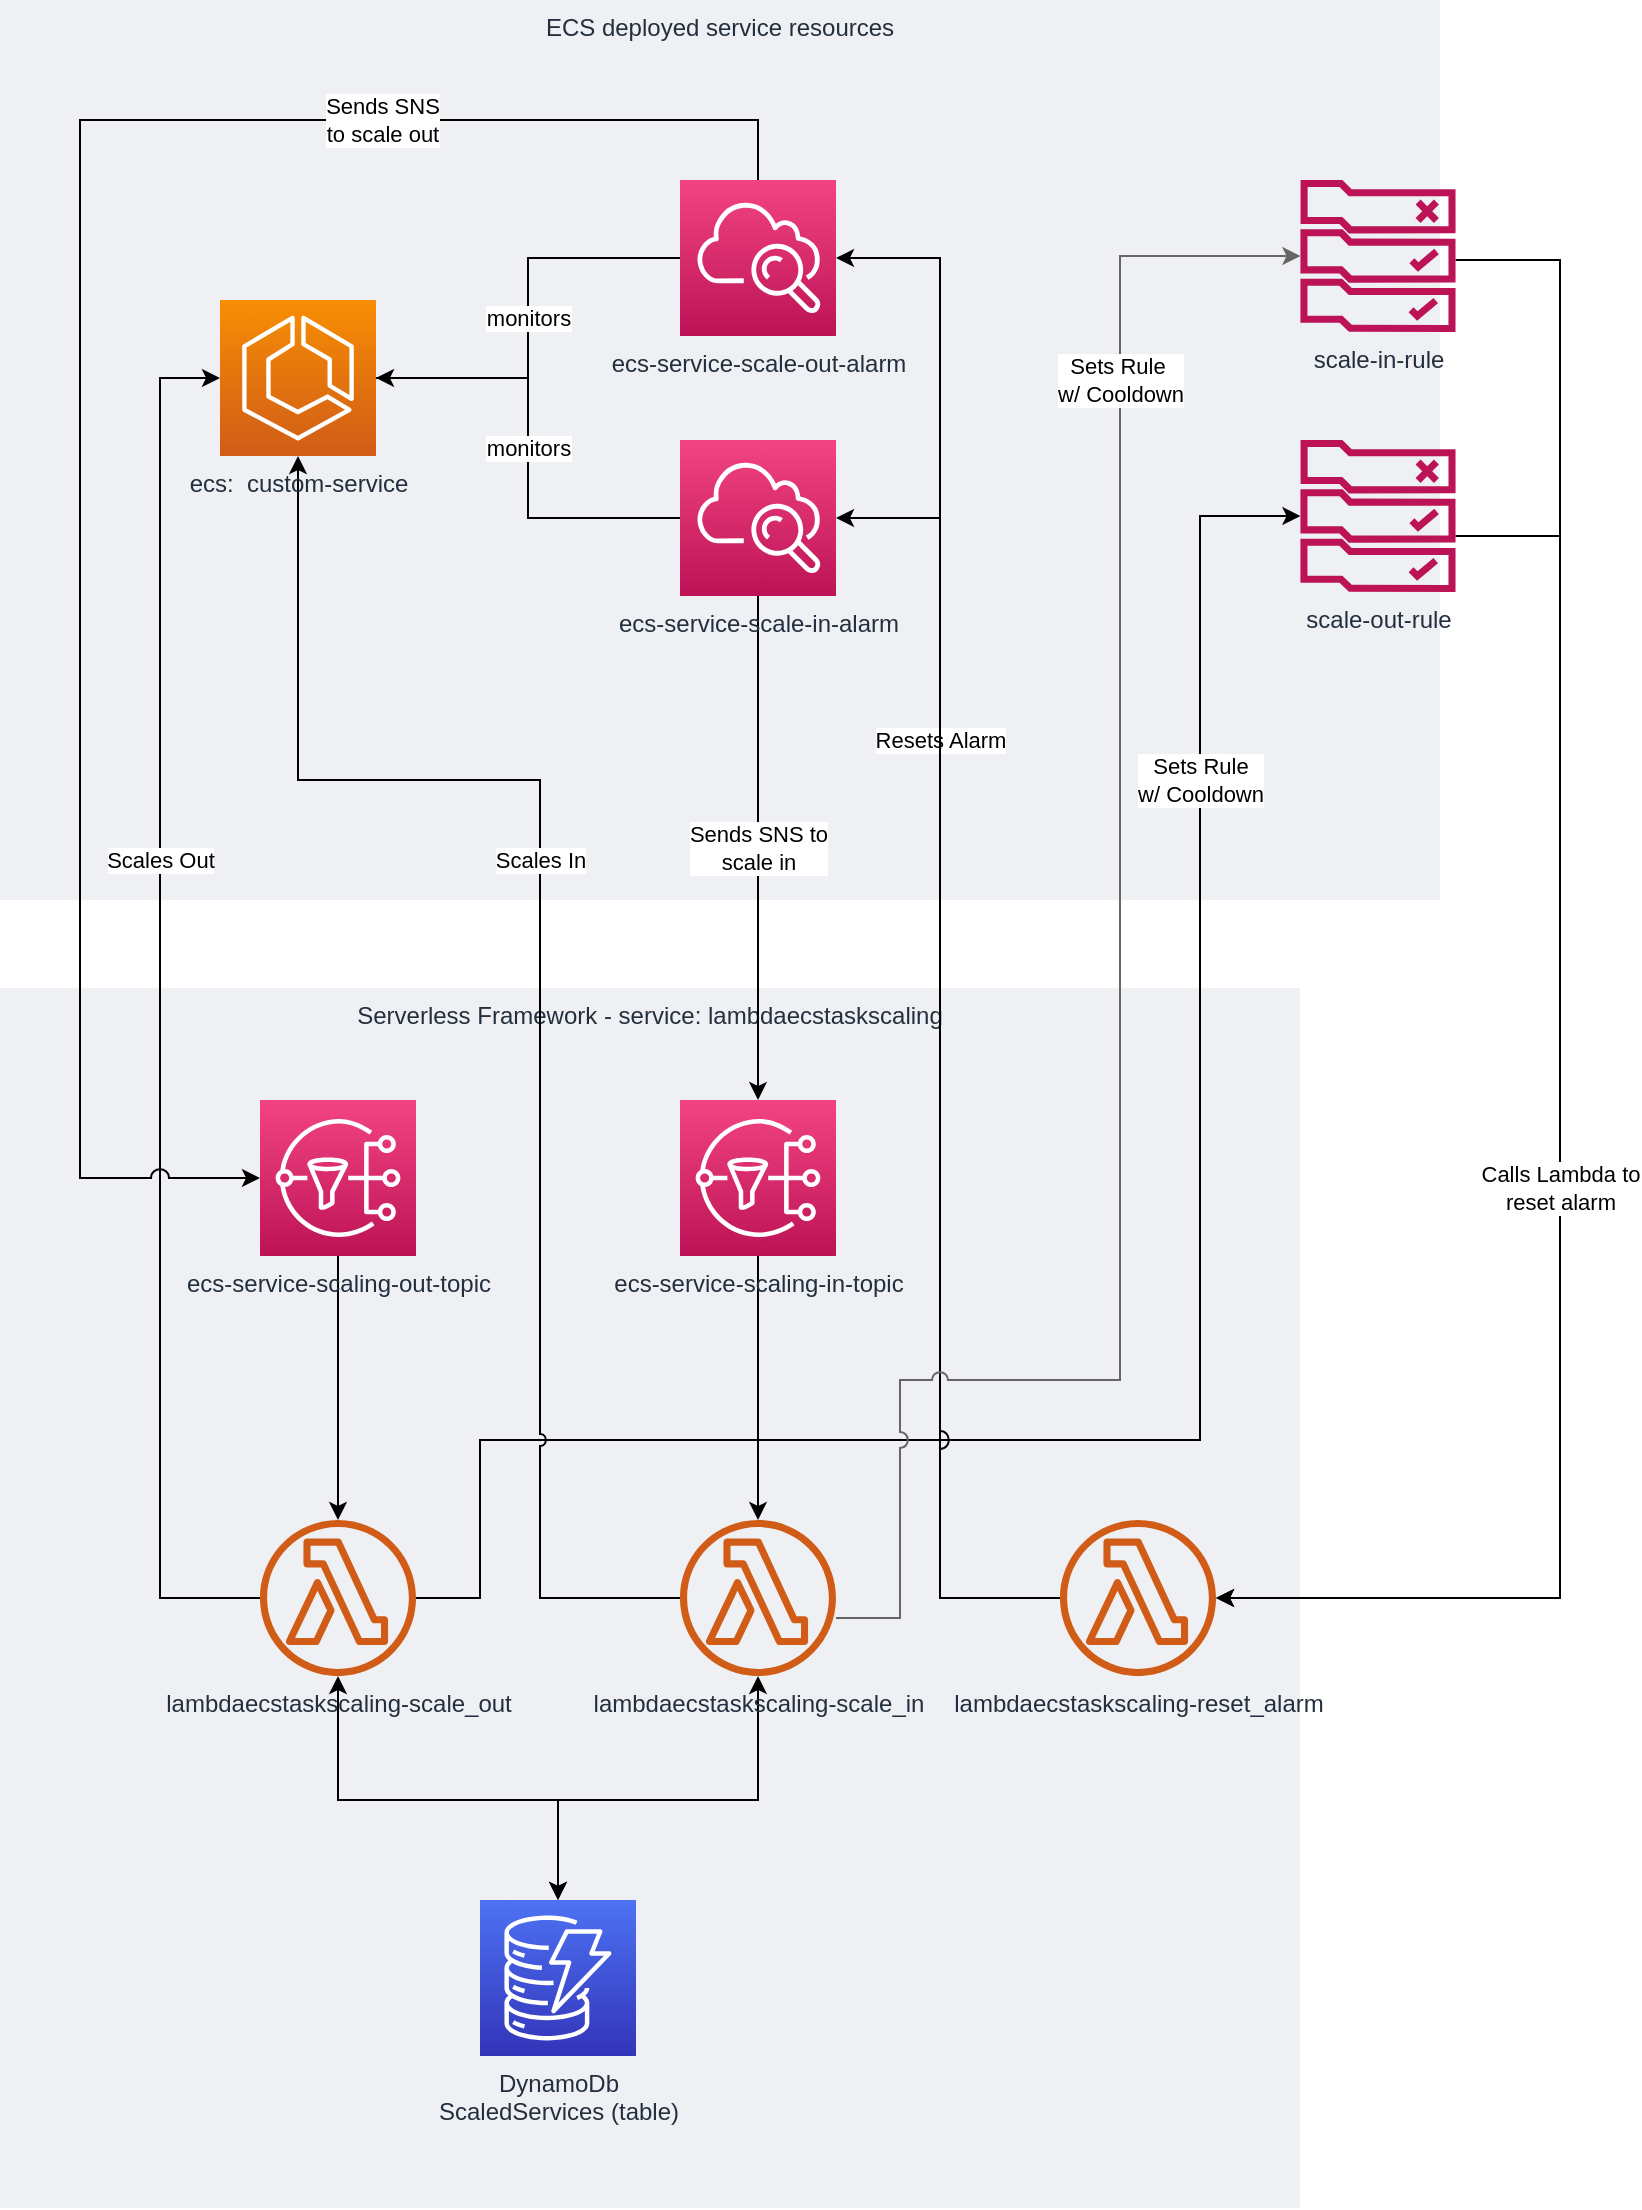 <mxfile version="13.0.1"><diagram id="CcdzSehcMOeYZtbGbCeb" name="Page-1"><mxGraphModel dx="1967" dy="1859" grid="1" gridSize="10" guides="1" tooltips="1" connect="1" arrows="1" fold="1" page="1" pageScale="1" pageWidth="850" pageHeight="1100" math="0" shadow="0"><root><mxCell id="0"/><mxCell id="1" parent="0"/><mxCell id="ervp1usJvgxnQ1bxPl0c-47" value="ECS deployed service resources" style="fillColor=#EFF0F3;strokeColor=none;dashed=0;verticalAlign=top;fontStyle=0;fontColor=#232F3D;" vertex="1" parent="1"><mxGeometry x="-90" y="-620" width="720" height="450" as="geometry"/></mxCell><mxCell id="ervp1usJvgxnQ1bxPl0c-11" value="Serverless Framework - service: lambdaecstaskscaling" style="fillColor=#EFF0F3;strokeColor=none;dashed=0;verticalAlign=top;fontStyle=0;fontColor=#232F3D;perimeterSpacing=1;" vertex="1" parent="1"><mxGeometry x="-90" y="-126" width="650" height="610" as="geometry"/></mxCell><mxCell id="ervp1usJvgxnQ1bxPl0c-10" style="edgeStyle=orthogonalEdgeStyle;rounded=0;orthogonalLoop=1;jettySize=auto;html=1;startArrow=classic;startFill=1;" edge="1" parent="1" source="ervp1usJvgxnQ1bxPl0c-1" target="ervp1usJvgxnQ1bxPl0c-8"><mxGeometry relative="1" as="geometry"><Array as="points"><mxPoint x="79" y="280"/><mxPoint x="189" y="280"/></Array></mxGeometry></mxCell><mxCell id="ervp1usJvgxnQ1bxPl0c-28" value="Scales Out" style="edgeStyle=orthogonalEdgeStyle;rounded=0;orthogonalLoop=1;jettySize=auto;html=1;startArrow=none;startFill=0;endArrow=classic;endFill=1;strokeColor=#000000;" edge="1" parent="1" source="ervp1usJvgxnQ1bxPl0c-1" target="ervp1usJvgxnQ1bxPl0c-12"><mxGeometry x="0.214" relative="1" as="geometry"><Array as="points"><mxPoint x="-10" y="179"/><mxPoint x="-10" y="-431"/></Array><mxPoint as="offset"/></mxGeometry></mxCell><mxCell id="ervp1usJvgxnQ1bxPl0c-35" value="Sets Rule&lt;br&gt;w/ Cooldown" style="edgeStyle=orthogonalEdgeStyle;rounded=0;jumpStyle=arc;jumpSize=8;orthogonalLoop=1;jettySize=auto;html=1;startArrow=none;startFill=0;endArrow=classic;endFill=1;strokeColor=#000000;" edge="1" parent="1" source="ervp1usJvgxnQ1bxPl0c-1" target="ervp1usJvgxnQ1bxPl0c-23"><mxGeometry x="0.63" relative="1" as="geometry"><Array as="points"><mxPoint x="150" y="179"/><mxPoint x="150" y="100"/><mxPoint x="510" y="100"/><mxPoint x="510" y="-362"/></Array><mxPoint as="offset"/></mxGeometry></mxCell><mxCell id="ervp1usJvgxnQ1bxPl0c-1" value="lambdaecstaskscaling-scale_out" style="outlineConnect=0;fontColor=#232F3E;gradientColor=none;fillColor=#D05C17;strokeColor=none;dashed=0;verticalLabelPosition=bottom;verticalAlign=top;align=center;html=1;fontSize=12;fontStyle=0;aspect=fixed;pointerEvents=1;shape=mxgraph.aws4.lambda_function;" vertex="1" parent="1"><mxGeometry x="40" y="140" width="78" height="78" as="geometry"/></mxCell><mxCell id="ervp1usJvgxnQ1bxPl0c-9" style="edgeStyle=orthogonalEdgeStyle;rounded=0;orthogonalLoop=1;jettySize=auto;html=1;strokeColor=#000000;endArrow=classic;endFill=1;startArrow=classic;startFill=1;" edge="1" parent="1" source="ervp1usJvgxnQ1bxPl0c-2" target="ervp1usJvgxnQ1bxPl0c-8"><mxGeometry relative="1" as="geometry"><Array as="points"><mxPoint x="289" y="280"/><mxPoint x="189" y="280"/></Array></mxGeometry></mxCell><mxCell id="ervp1usJvgxnQ1bxPl0c-31" value="Scales In" style="edgeStyle=orthogonalEdgeStyle;rounded=0;orthogonalLoop=1;jettySize=auto;html=1;startArrow=none;startFill=0;endArrow=classic;endFill=1;strokeColor=#000000;jumpStyle=arc;" edge="1" parent="1" source="ervp1usJvgxnQ1bxPl0c-2" target="ervp1usJvgxnQ1bxPl0c-12"><mxGeometry x="0.152" relative="1" as="geometry"><Array as="points"><mxPoint x="180" y="179"/><mxPoint x="180" y="-230"/><mxPoint x="59" y="-230"/></Array><mxPoint as="offset"/></mxGeometry></mxCell><mxCell id="ervp1usJvgxnQ1bxPl0c-2" value="&lt;span style=&quot;font-family: &amp;#34;helvetica&amp;#34; ; font-size: 12px ; font-style: normal ; font-weight: 400 ; letter-spacing: normal ; text-align: center ; text-indent: 0px ; text-transform: none ; word-spacing: 0px ; float: none ; display: inline&quot;&gt;lambdaecstaskscaling-scale_in&lt;/span&gt;" style="outlineConnect=0;fontColor=#232F3E;gradientColor=none;fillColor=#D05C17;strokeColor=none;dashed=0;verticalLabelPosition=bottom;verticalAlign=top;align=center;html=1;fontSize=12;fontStyle=0;aspect=fixed;pointerEvents=1;shape=mxgraph.aws4.lambda_function;" vertex="1" parent="1"><mxGeometry x="250" y="140" width="78" height="78" as="geometry"/></mxCell><mxCell id="ervp1usJvgxnQ1bxPl0c-25" value="Resets Alarm" style="edgeStyle=orthogonalEdgeStyle;rounded=0;orthogonalLoop=1;jettySize=auto;html=1;startArrow=none;startFill=0;endArrow=classic;endFill=1;strokeColor=#000000;" edge="1" parent="1" source="ervp1usJvgxnQ1bxPl0c-3" target="ervp1usJvgxnQ1bxPl0c-19"><mxGeometry x="0.251" relative="1" as="geometry"><Array as="points"><mxPoint x="380" y="179"/><mxPoint x="380" y="-491"/></Array><mxPoint as="offset"/></mxGeometry></mxCell><mxCell id="ervp1usJvgxnQ1bxPl0c-26" style="edgeStyle=orthogonalEdgeStyle;rounded=0;orthogonalLoop=1;jettySize=auto;html=1;startArrow=none;startFill=0;endArrow=classic;endFill=1;strokeColor=#000000;jumpStyle=arc;jumpSize=9;" edge="1" parent="1" source="ervp1usJvgxnQ1bxPl0c-3" target="ervp1usJvgxnQ1bxPl0c-15"><mxGeometry relative="1" as="geometry"><Array as="points"><mxPoint x="380" y="179"/><mxPoint x="380" y="-361"/></Array></mxGeometry></mxCell><mxCell id="ervp1usJvgxnQ1bxPl0c-3" value="&lt;span style=&quot;font-family: &amp;#34;helvetica&amp;#34; ; font-size: 12px ; font-style: normal ; font-weight: 400 ; letter-spacing: normal ; text-align: center ; text-indent: 0px ; text-transform: none ; word-spacing: 0px ; float: none ; display: inline&quot;&gt;lambdaecstaskscaling-reset_alarm&lt;/span&gt;" style="outlineConnect=0;fontColor=#232F3E;gradientColor=none;fillColor=#D05C17;strokeColor=none;dashed=0;verticalLabelPosition=bottom;verticalAlign=top;align=center;html=1;fontSize=12;fontStyle=0;aspect=fixed;pointerEvents=1;shape=mxgraph.aws4.lambda_function;" vertex="1" parent="1"><mxGeometry x="440" y="140" width="78" height="78" as="geometry"/></mxCell><mxCell id="ervp1usJvgxnQ1bxPl0c-7" style="edgeStyle=orthogonalEdgeStyle;rounded=0;orthogonalLoop=1;jettySize=auto;html=1;" edge="1" parent="1" source="ervp1usJvgxnQ1bxPl0c-4" target="ervp1usJvgxnQ1bxPl0c-1"><mxGeometry relative="1" as="geometry"/></mxCell><mxCell id="ervp1usJvgxnQ1bxPl0c-4" value="ecs-service-scaling-out-topic" style="outlineConnect=0;fontColor=#232F3E;gradientColor=#F34482;gradientDirection=north;fillColor=#BC1356;strokeColor=#ffffff;dashed=0;verticalLabelPosition=bottom;verticalAlign=top;align=center;html=1;fontSize=12;fontStyle=0;aspect=fixed;shape=mxgraph.aws4.resourceIcon;resIcon=mxgraph.aws4.sns;" vertex="1" parent="1"><mxGeometry x="40" y="-70" width="78" height="78" as="geometry"/></mxCell><mxCell id="ervp1usJvgxnQ1bxPl0c-6" style="edgeStyle=orthogonalEdgeStyle;rounded=0;orthogonalLoop=1;jettySize=auto;html=1;" edge="1" parent="1" source="ervp1usJvgxnQ1bxPl0c-5" target="ervp1usJvgxnQ1bxPl0c-2"><mxGeometry relative="1" as="geometry"/></mxCell><mxCell id="ervp1usJvgxnQ1bxPl0c-5" value="ecs-service-scaling-in-topic" style="outlineConnect=0;fontColor=#232F3E;gradientColor=#F34482;gradientDirection=north;fillColor=#BC1356;strokeColor=#ffffff;dashed=0;verticalLabelPosition=bottom;verticalAlign=top;align=center;html=1;fontSize=12;fontStyle=0;aspect=fixed;shape=mxgraph.aws4.resourceIcon;resIcon=mxgraph.aws4.sns;" vertex="1" parent="1"><mxGeometry x="250" y="-70" width="78" height="78" as="geometry"/></mxCell><mxCell id="ervp1usJvgxnQ1bxPl0c-8" value="DynamoDb&lt;br&gt;ScaledServices (table)" style="outlineConnect=0;fontColor=#232F3E;gradientColor=#4D72F3;gradientDirection=north;fillColor=#3334B9;strokeColor=#ffffff;dashed=0;verticalLabelPosition=bottom;verticalAlign=top;align=center;html=1;fontSize=12;fontStyle=0;aspect=fixed;shape=mxgraph.aws4.resourceIcon;resIcon=mxgraph.aws4.dynamodb;" vertex="1" parent="1"><mxGeometry x="150" y="330" width="78" height="78" as="geometry"/></mxCell><mxCell id="ervp1usJvgxnQ1bxPl0c-12" value="ecs:&amp;nbsp; custom-service" style="outlineConnect=0;fontColor=#232F3E;gradientColor=#F78E04;gradientDirection=north;fillColor=#D05C17;strokeColor=#ffffff;dashed=0;verticalLabelPosition=bottom;verticalAlign=top;align=center;html=1;fontSize=12;fontStyle=0;aspect=fixed;shape=mxgraph.aws4.resourceIcon;resIcon=mxgraph.aws4.ecs;" vertex="1" parent="1"><mxGeometry x="20" y="-470" width="78" height="78" as="geometry"/></mxCell><mxCell id="ervp1usJvgxnQ1bxPl0c-16" value="monitors" style="edgeStyle=orthogonalEdgeStyle;rounded=0;orthogonalLoop=1;jettySize=auto;html=1;startArrow=none;startFill=0;endArrow=classic;endFill=1;strokeColor=#000000;" edge="1" parent="1" source="ervp1usJvgxnQ1bxPl0c-15" target="ervp1usJvgxnQ1bxPl0c-12"><mxGeometry relative="1" as="geometry"/></mxCell><mxCell id="ervp1usJvgxnQ1bxPl0c-49" value="Sends SNS to&lt;br&gt;scale in" style="edgeStyle=elbowEdgeStyle;rounded=0;jumpStyle=arc;jumpSize=9;orthogonalLoop=1;jettySize=auto;elbow=vertical;html=1;startArrow=none;startFill=0;endArrow=classic;endFill=1;strokeColor=#000000;" edge="1" parent="1" source="ervp1usJvgxnQ1bxPl0c-15" target="ervp1usJvgxnQ1bxPl0c-5"><mxGeometry relative="1" as="geometry"/></mxCell><mxCell id="ervp1usJvgxnQ1bxPl0c-15" value="ecs-service-scale-in-alarm" style="outlineConnect=0;fontColor=#232F3E;gradientColor=#F34482;gradientDirection=north;fillColor=#BC1356;strokeColor=#ffffff;dashed=0;verticalLabelPosition=bottom;verticalAlign=top;align=center;html=1;fontSize=12;fontStyle=0;aspect=fixed;shape=mxgraph.aws4.resourceIcon;resIcon=mxgraph.aws4.cloudwatch;" vertex="1" parent="1"><mxGeometry x="250" y="-400" width="78" height="78" as="geometry"/></mxCell><mxCell id="ervp1usJvgxnQ1bxPl0c-27" value="monitors" style="edgeStyle=orthogonalEdgeStyle;rounded=0;orthogonalLoop=1;jettySize=auto;html=1;startArrow=none;startFill=0;endArrow=none;endFill=0;strokeColor=#000000;" edge="1" parent="1" source="ervp1usJvgxnQ1bxPl0c-19" target="ervp1usJvgxnQ1bxPl0c-12"><mxGeometry relative="1" as="geometry"/></mxCell><mxCell id="ervp1usJvgxnQ1bxPl0c-50" value="Sends SNS&lt;br&gt;to scale out" style="edgeStyle=orthogonalEdgeStyle;rounded=0;jumpStyle=arc;jumpSize=9;orthogonalLoop=1;jettySize=auto;html=1;startArrow=none;startFill=0;endArrow=classic;endFill=1;strokeColor=#000000;" edge="1" parent="1" source="ervp1usJvgxnQ1bxPl0c-19" target="ervp1usJvgxnQ1bxPl0c-4"><mxGeometry x="-0.559" relative="1" as="geometry"><Array as="points"><mxPoint x="289" y="-560"/><mxPoint x="-50" y="-560"/><mxPoint x="-50" y="-31"/></Array><mxPoint as="offset"/></mxGeometry></mxCell><mxCell id="ervp1usJvgxnQ1bxPl0c-19" value="ecs-service-scale-out-alarm" style="outlineConnect=0;fontColor=#232F3E;gradientColor=#F34482;gradientDirection=north;fillColor=#BC1356;strokeColor=#ffffff;dashed=0;verticalLabelPosition=bottom;verticalAlign=top;align=center;html=1;fontSize=12;fontStyle=0;aspect=fixed;shape=mxgraph.aws4.resourceIcon;resIcon=mxgraph.aws4.cloudwatch;" vertex="1" parent="1"><mxGeometry x="250" y="-530" width="78" height="78" as="geometry"/></mxCell><mxCell id="ervp1usJvgxnQ1bxPl0c-22" style="edgeStyle=orthogonalEdgeStyle;rounded=0;orthogonalLoop=1;jettySize=auto;html=1;startArrow=none;startFill=0;endArrow=classic;endFill=1;strokeColor=#000000;" edge="1" parent="1" source="ervp1usJvgxnQ1bxPl0c-21" target="ervp1usJvgxnQ1bxPl0c-3"><mxGeometry relative="1" as="geometry"><Array as="points"><mxPoint x="690" y="-490"/><mxPoint x="690" y="179"/></Array></mxGeometry></mxCell><mxCell id="ervp1usJvgxnQ1bxPl0c-21" value="scale-in-rule" style="outlineConnect=0;fontColor=#232F3E;gradientColor=none;fillColor=#BC1356;strokeColor=none;dashed=0;verticalLabelPosition=bottom;verticalAlign=top;align=center;html=1;fontSize=12;fontStyle=0;aspect=fixed;pointerEvents=1;shape=mxgraph.aws4.rule_2;" vertex="1" parent="1"><mxGeometry x="560" y="-530" width="78" height="76" as="geometry"/></mxCell><mxCell id="ervp1usJvgxnQ1bxPl0c-23" value="scale-out-rule" style="outlineConnect=0;fontColor=#232F3E;gradientColor=none;fillColor=#BC1356;strokeColor=none;dashed=0;verticalLabelPosition=bottom;verticalAlign=top;align=center;html=1;fontSize=12;fontStyle=0;aspect=fixed;pointerEvents=1;shape=mxgraph.aws4.rule_2;" vertex="1" parent="1"><mxGeometry x="560" y="-400" width="78" height="76" as="geometry"/></mxCell><mxCell id="ervp1usJvgxnQ1bxPl0c-44" value="Calls Lambda to&lt;br&gt;reset alarm" style="edgeStyle=orthogonalEdgeStyle;rounded=0;jumpStyle=arc;jumpSize=8;orthogonalLoop=1;jettySize=auto;html=1;startArrow=classic;startFill=1;endArrow=none;endFill=0;strokeColor=#000000;" edge="1" parent="1" source="ervp1usJvgxnQ1bxPl0c-3" target="ervp1usJvgxnQ1bxPl0c-23"><mxGeometry relative="1" as="geometry"><mxPoint x="128" y="189" as="sourcePoint"/><mxPoint x="570.123" y="-351.933" as="targetPoint"/><Array as="points"><mxPoint x="690" y="179"/><mxPoint x="690" y="-352"/></Array></mxGeometry></mxCell><mxCell id="ervp1usJvgxnQ1bxPl0c-48" value="Sets Rule&amp;nbsp;&lt;br&gt;w/ Cooldown" style="edgeStyle=orthogonalEdgeStyle;rounded=0;jumpStyle=arc;jumpSize=8;orthogonalLoop=1;jettySize=auto;html=1;startArrow=none;startFill=0;endArrow=classic;endFill=1;strokeColor=#666666;fillColor=#f5f5f5;" edge="1" parent="1" source="ervp1usJvgxnQ1bxPl0c-2" target="ervp1usJvgxnQ1bxPl0c-21"><mxGeometry x="0.667" relative="1" as="geometry"><mxPoint x="328" y="189" as="sourcePoint"/><mxPoint x="560.123" y="-491.933" as="targetPoint"/><Array as="points"><mxPoint x="360" y="189"/><mxPoint x="360" y="70"/><mxPoint x="470" y="70"/><mxPoint x="470" y="-492"/></Array><mxPoint as="offset"/></mxGeometry></mxCell></root></mxGraphModel></diagram></mxfile>